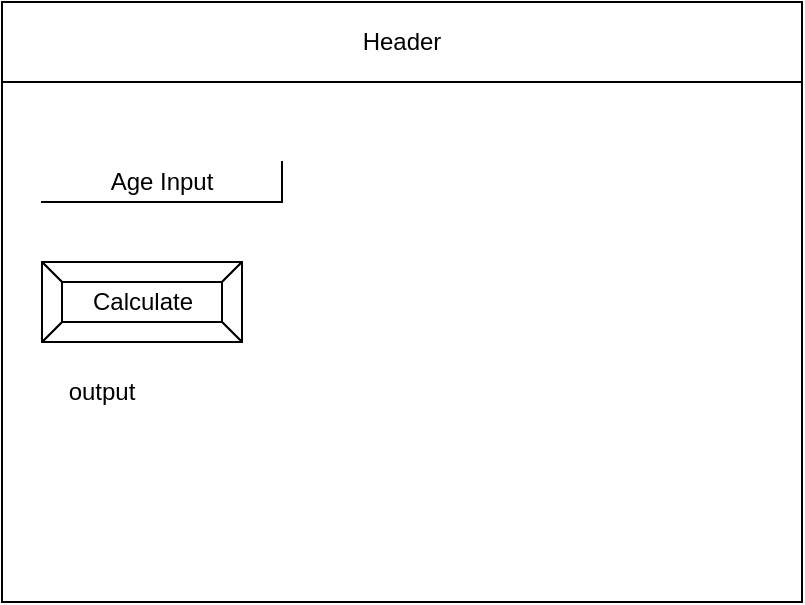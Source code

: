 <mxfile>
    <diagram id="pIaEtrtLPv3HG8r1JEND" name="Page-1">
        <mxGraphModel dx="1033" dy="719" grid="1" gridSize="10" guides="1" tooltips="1" connect="1" arrows="1" fold="1" page="1" pageScale="1" pageWidth="850" pageHeight="1100" math="0" shadow="0">
            <root>
                <mxCell id="0"/>
                <mxCell id="1" parent="0"/>
                <mxCell id="2" value="" style="rounded=0;whiteSpace=wrap;html=1;" parent="1" vertex="1">
                    <mxGeometry x="80" y="80" width="400" height="300" as="geometry"/>
                </mxCell>
                <mxCell id="3" value="Header" style="rounded=0;whiteSpace=wrap;html=1;" parent="1" vertex="1">
                    <mxGeometry x="80" y="80" width="400" height="40" as="geometry"/>
                </mxCell>
                <mxCell id="4" value="Age Input" style="shape=partialRectangle;whiteSpace=wrap;html=1;top=0;left=0;fillColor=none;" parent="1" vertex="1">
                    <mxGeometry x="100" y="160" width="120" height="20" as="geometry"/>
                </mxCell>
                <mxCell id="6" value="Calculate" style="labelPosition=center;verticalLabelPosition=middle;align=center;html=1;shape=mxgraph.basic.button;dx=10;" parent="1" vertex="1">
                    <mxGeometry x="100" y="210" width="100" height="40" as="geometry"/>
                </mxCell>
                <mxCell id="7" value="output" style="text;html=1;strokeColor=none;fillColor=none;align=center;verticalAlign=middle;whiteSpace=wrap;rounded=0;" vertex="1" parent="1">
                    <mxGeometry x="100" y="260" width="60" height="30" as="geometry"/>
                </mxCell>
            </root>
        </mxGraphModel>
    </diagram>
</mxfile>